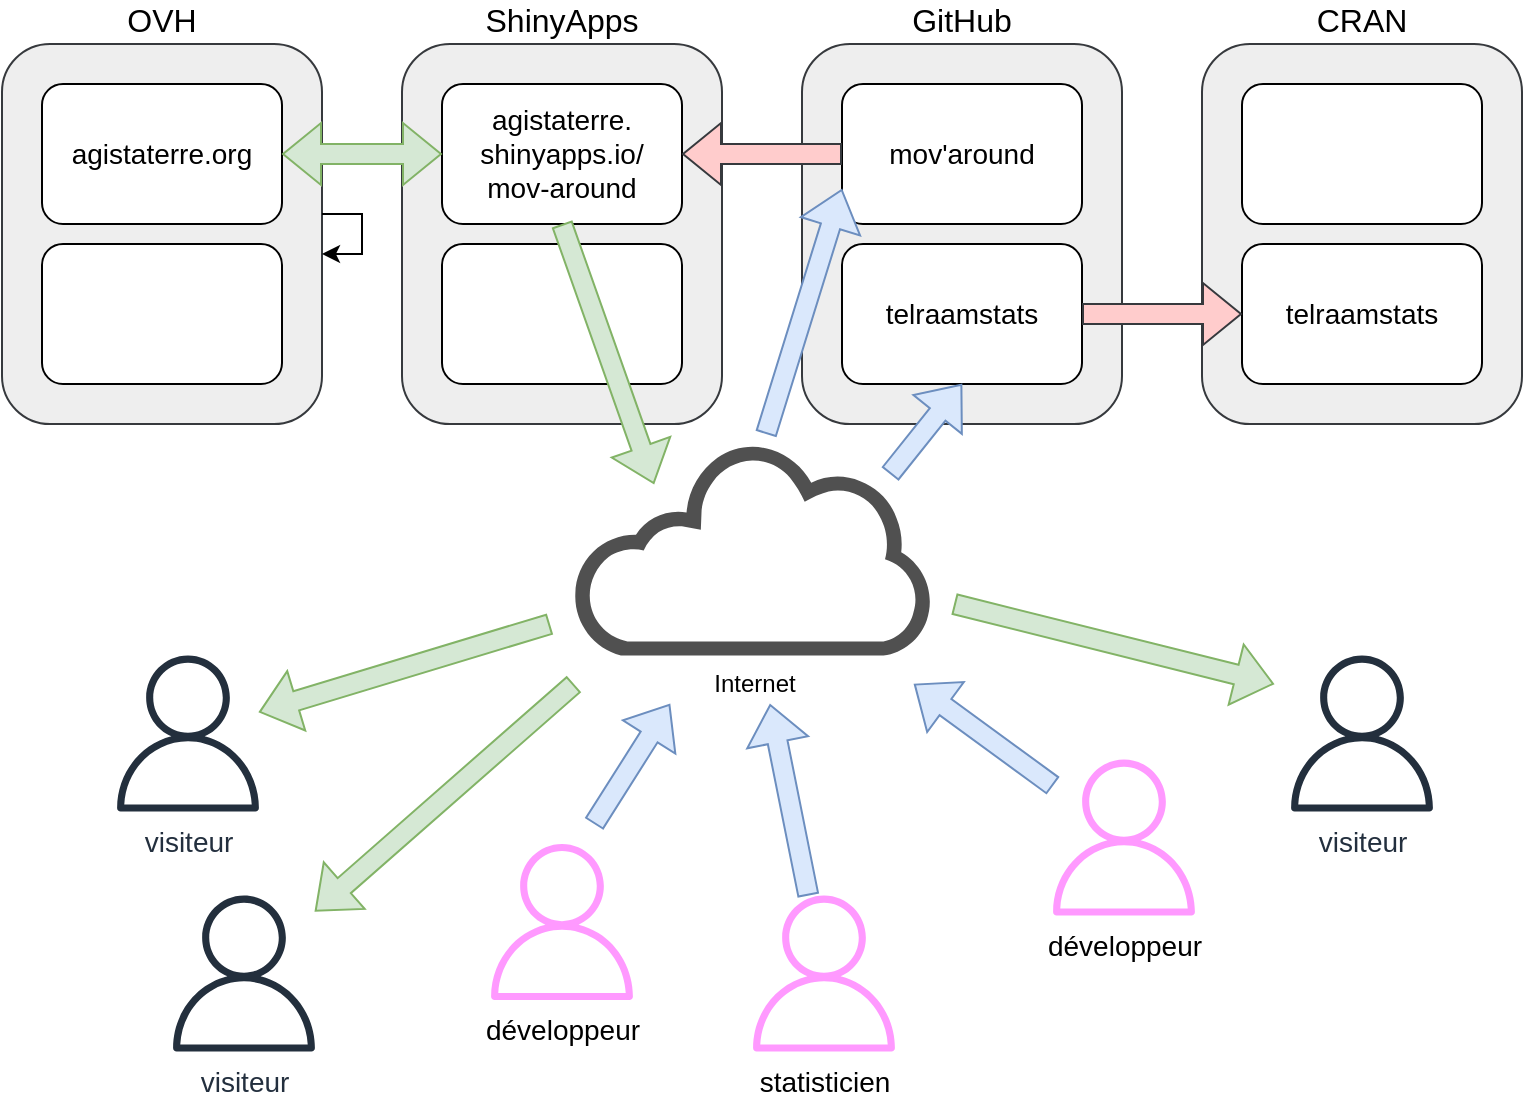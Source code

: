 <mxfile version="24.5.4" type="github">
  <diagram name="Page-1" id="hQEilaXgizULaI6QBG9z">
    <mxGraphModel dx="1509" dy="913" grid="1" gridSize="10" guides="1" tooltips="1" connect="1" arrows="1" fold="1" page="1" pageScale="1" pageWidth="1169" pageHeight="827" math="0" shadow="0">
      <root>
        <mxCell id="0" />
        <mxCell id="1" parent="0" />
        <mxCell id="Owrh4RQa9ovqg1137MUO-1" value="CRAN" style="rounded=1;whiteSpace=wrap;html=1;labelPosition=center;verticalLabelPosition=top;align=center;verticalAlign=bottom;fillColor=#eeeeee;strokeColor=#36393d;fontSize=16;" parent="1" vertex="1">
          <mxGeometry x="634" y="40" width="160" height="190" as="geometry" />
        </mxCell>
        <mxCell id="Owrh4RQa9ovqg1137MUO-3" value="Internet" style="sketch=0;pointerEvents=1;shadow=0;dashed=0;html=1;strokeColor=none;fillColor=#505050;labelPosition=center;verticalLabelPosition=bottom;outlineConnect=0;verticalAlign=top;align=center;shape=mxgraph.office.clouds.cloud;" parent="1" vertex="1">
          <mxGeometry x="320" y="240" width="180.82" height="105.8" as="geometry" />
        </mxCell>
        <mxCell id="Owrh4RQa9ovqg1137MUO-4" value="" style="rounded=1;whiteSpace=wrap;html=1;" parent="1" vertex="1">
          <mxGeometry x="654" y="60" width="120" height="70" as="geometry" />
        </mxCell>
        <mxCell id="Owrh4RQa9ovqg1137MUO-5" value="telraamstats" style="rounded=1;whiteSpace=wrap;html=1;fontSize=14;" parent="1" vertex="1">
          <mxGeometry x="654" y="140" width="120" height="70" as="geometry" />
        </mxCell>
        <mxCell id="Owrh4RQa9ovqg1137MUO-6" value="GitHub" style="rounded=1;whiteSpace=wrap;html=1;labelPosition=center;verticalLabelPosition=top;align=center;verticalAlign=bottom;fillColor=#eeeeee;strokeColor=#36393d;fontSize=16;" parent="1" vertex="1">
          <mxGeometry x="434" y="40" width="160" height="190" as="geometry" />
        </mxCell>
        <mxCell id="Owrh4RQa9ovqg1137MUO-7" value="mov&#39;around" style="rounded=1;whiteSpace=wrap;html=1;fontSize=14;" parent="1" vertex="1">
          <mxGeometry x="454" y="60" width="120" height="70" as="geometry" />
        </mxCell>
        <mxCell id="Owrh4RQa9ovqg1137MUO-8" value="telraamstats" style="rounded=1;whiteSpace=wrap;html=1;fontSize=14;" parent="1" vertex="1">
          <mxGeometry x="454" y="140" width="120" height="70" as="geometry" />
        </mxCell>
        <mxCell id="Owrh4RQa9ovqg1137MUO-9" value="ShinyApps" style="rounded=1;whiteSpace=wrap;html=1;labelPosition=center;verticalLabelPosition=top;align=center;verticalAlign=bottom;fillColor=#eeeeee;strokeColor=#36393d;fontSize=16;" parent="1" vertex="1">
          <mxGeometry x="234" y="40" width="160" height="190" as="geometry" />
        </mxCell>
        <mxCell id="Owrh4RQa9ovqg1137MUO-10" value="agistaterre.&lt;br&gt;shinyapps.io/&lt;br&gt;mov-around" style="rounded=1;whiteSpace=wrap;html=1;fontSize=14;" parent="1" vertex="1">
          <mxGeometry x="254" y="60" width="120" height="70" as="geometry" />
        </mxCell>
        <mxCell id="Owrh4RQa9ovqg1137MUO-11" value="" style="rounded=1;whiteSpace=wrap;html=1;fontSize=14;" parent="1" vertex="1">
          <mxGeometry x="254" y="140" width="120" height="70" as="geometry" />
        </mxCell>
        <mxCell id="Owrh4RQa9ovqg1137MUO-13" value="OVH" style="rounded=1;whiteSpace=wrap;html=1;labelPosition=center;verticalLabelPosition=top;align=center;verticalAlign=bottom;fillColor=#eeeeee;strokeColor=#36393d;fontSize=16;" parent="1" vertex="1">
          <mxGeometry x="34" y="40" width="160" height="190" as="geometry" />
        </mxCell>
        <mxCell id="Owrh4RQa9ovqg1137MUO-14" value="agistaterre.org" style="rounded=1;whiteSpace=wrap;html=1;fontSize=14;" parent="1" vertex="1">
          <mxGeometry x="54" y="60" width="120" height="70" as="geometry" />
        </mxCell>
        <mxCell id="Owrh4RQa9ovqg1137MUO-15" value="" style="rounded=1;whiteSpace=wrap;html=1;fontSize=14;" parent="1" vertex="1">
          <mxGeometry x="54" y="140" width="120" height="70" as="geometry" />
        </mxCell>
        <mxCell id="Owrh4RQa9ovqg1137MUO-16" value="visiteur" style="sketch=0;outlineConnect=0;fontColor=#232F3E;gradientColor=none;fillColor=#232F3D;strokeColor=none;dashed=0;verticalLabelPosition=bottom;verticalAlign=top;align=center;html=1;fontSize=14;fontStyle=0;aspect=fixed;pointerEvents=1;shape=mxgraph.aws4.user;" parent="1" vertex="1">
          <mxGeometry x="88" y="345.8" width="78" height="78" as="geometry" />
        </mxCell>
        <mxCell id="Owrh4RQa9ovqg1137MUO-17" value="développeur" style="sketch=0;outlineConnect=0;dashed=0;verticalLabelPosition=bottom;verticalAlign=top;align=center;html=1;fontSize=14;fontStyle=0;aspect=fixed;pointerEvents=1;shape=mxgraph.aws4.user;fillColor=#FF99FF;strokeColor=#ae4132;" parent="1" vertex="1">
          <mxGeometry x="275" y="440" width="78" height="78" as="geometry" />
        </mxCell>
        <mxCell id="Owrh4RQa9ovqg1137MUO-18" value="visiteur" style="sketch=0;outlineConnect=0;fontColor=#232F3E;gradientColor=none;fillColor=#232F3D;strokeColor=none;dashed=0;verticalLabelPosition=bottom;verticalAlign=top;align=center;html=1;fontSize=14;fontStyle=0;aspect=fixed;pointerEvents=1;shape=mxgraph.aws4.user;" parent="1" vertex="1">
          <mxGeometry x="116" y="465.8" width="78" height="78" as="geometry" />
        </mxCell>
        <mxCell id="Owrh4RQa9ovqg1137MUO-19" value="statisticien" style="sketch=0;outlineConnect=0;dashed=0;verticalLabelPosition=bottom;verticalAlign=top;align=center;html=1;fontSize=14;fontStyle=0;aspect=fixed;pointerEvents=1;shape=mxgraph.aws4.user;fillColor=#FF99FF;strokeColor=#ae4132;" parent="1" vertex="1">
          <mxGeometry x="406" y="465.8" width="78" height="78" as="geometry" />
        </mxCell>
        <mxCell id="Owrh4RQa9ovqg1137MUO-20" value="développeur" style="sketch=0;outlineConnect=0;dashed=0;verticalLabelPosition=bottom;verticalAlign=top;align=center;html=1;fontSize=14;fontStyle=0;aspect=fixed;pointerEvents=1;shape=mxgraph.aws4.user;fillColor=#FF99FF;strokeWidth=1;shadow=0;strokeColor=#ae4132;" parent="1" vertex="1">
          <mxGeometry x="556" y="397.8" width="78" height="78" as="geometry" />
        </mxCell>
        <mxCell id="Owrh4RQa9ovqg1137MUO-21" value="visiteur" style="sketch=0;outlineConnect=0;fontColor=#232F3E;gradientColor=none;fillColor=#232F3D;strokeColor=none;dashed=0;verticalLabelPosition=bottom;verticalAlign=top;align=center;html=1;fontSize=14;fontStyle=0;aspect=fixed;pointerEvents=1;shape=mxgraph.aws4.user;" parent="1" vertex="1">
          <mxGeometry x="675" y="345.8" width="78" height="78" as="geometry" />
        </mxCell>
        <mxCell id="hYnX8qKfr4dlrdNgbWZY-2" value="" style="shape=flexArrow;endArrow=classic;html=1;rounded=0;exitX=0;exitY=0.5;exitDx=0;exitDy=0;entryX=1;entryY=0.5;entryDx=0;entryDy=0;fillColor=#ffcccc;strokeColor=#36393d;" edge="1" parent="1" source="Owrh4RQa9ovqg1137MUO-7" target="Owrh4RQa9ovqg1137MUO-10">
          <mxGeometry width="50" height="50" relative="1" as="geometry">
            <mxPoint x="404" y="120" as="sourcePoint" />
            <mxPoint x="454" y="70" as="targetPoint" />
          </mxGeometry>
        </mxCell>
        <mxCell id="hYnX8qKfr4dlrdNgbWZY-3" value="" style="shape=flexArrow;endArrow=classic;html=1;rounded=0;fillColor=#dae8fc;strokeColor=#6c8ebf;fontSize=14;" edge="1" parent="1" source="Owrh4RQa9ovqg1137MUO-20">
          <mxGeometry width="50" height="50" relative="1" as="geometry">
            <mxPoint x="556" y="480" as="sourcePoint" />
            <mxPoint x="490" y="360" as="targetPoint" />
          </mxGeometry>
        </mxCell>
        <mxCell id="hYnX8qKfr4dlrdNgbWZY-4" value="" style="shape=flexArrow;endArrow=classic;html=1;rounded=0;fillColor=#dae8fc;strokeColor=#6c8ebf;fontSize=14;" edge="1" parent="1">
          <mxGeometry width="50" height="50" relative="1" as="geometry">
            <mxPoint x="330" y="430" as="sourcePoint" />
            <mxPoint x="368" y="370" as="targetPoint" />
          </mxGeometry>
        </mxCell>
        <mxCell id="hYnX8qKfr4dlrdNgbWZY-5" value="" style="shape=flexArrow;endArrow=classic;html=1;rounded=0;fillColor=#dae8fc;strokeColor=#6c8ebf;fontSize=14;" edge="1" parent="1" source="Owrh4RQa9ovqg1137MUO-19">
          <mxGeometry width="50" height="50" relative="1" as="geometry">
            <mxPoint x="438" y="540" as="sourcePoint" />
            <mxPoint x="418" y="370" as="targetPoint" />
          </mxGeometry>
        </mxCell>
        <mxCell id="hYnX8qKfr4dlrdNgbWZY-6" value="" style="shape=flexArrow;endArrow=classic;html=1;rounded=0;fillColor=#dae8fc;strokeColor=#6c8ebf;entryX=0.5;entryY=1;entryDx=0;entryDy=0;" edge="1" parent="1" target="Owrh4RQa9ovqg1137MUO-8">
          <mxGeometry width="50" height="50" relative="1" as="geometry">
            <mxPoint x="478" y="255" as="sourcePoint" />
            <mxPoint x="400" y="230" as="targetPoint" />
          </mxGeometry>
        </mxCell>
        <mxCell id="hYnX8qKfr4dlrdNgbWZY-7" value="" style="shape=flexArrow;endArrow=classic;html=1;rounded=0;fillColor=#dae8fc;strokeColor=#6c8ebf;entryX=0;entryY=0.75;entryDx=0;entryDy=0;" edge="1" parent="1" target="Owrh4RQa9ovqg1137MUO-7">
          <mxGeometry width="50" height="50" relative="1" as="geometry">
            <mxPoint x="416" y="235" as="sourcePoint" />
            <mxPoint x="478" y="210" as="targetPoint" />
          </mxGeometry>
        </mxCell>
        <mxCell id="hYnX8qKfr4dlrdNgbWZY-8" value="" style="shape=flexArrow;endArrow=classic;startArrow=classic;html=1;rounded=0;fillColor=#d5e8d4;strokeColor=#82b366;exitX=1;exitY=0.5;exitDx=0;exitDy=0;" edge="1" parent="1" source="Owrh4RQa9ovqg1137MUO-14" target="Owrh4RQa9ovqg1137MUO-10">
          <mxGeometry width="100" height="100" relative="1" as="geometry">
            <mxPoint x="174" y="440" as="sourcePoint" />
            <mxPoint x="274" y="340" as="targetPoint" />
          </mxGeometry>
        </mxCell>
        <mxCell id="hYnX8qKfr4dlrdNgbWZY-9" value="" style="shape=flexArrow;endArrow=classic;html=1;rounded=0;exitX=0.5;exitY=1;exitDx=0;exitDy=0;fillColor=#d5e8d4;strokeColor=#82b366;" edge="1" parent="1" source="Owrh4RQa9ovqg1137MUO-10">
          <mxGeometry width="50" height="50" relative="1" as="geometry">
            <mxPoint x="330" y="410" as="sourcePoint" />
            <mxPoint x="360" y="260" as="targetPoint" />
          </mxGeometry>
        </mxCell>
        <mxCell id="hYnX8qKfr4dlrdNgbWZY-10" value="" style="shape=flexArrow;endArrow=classic;html=1;rounded=0;fillColor=#d5e8d4;strokeColor=#82b366;fontSize=14;" edge="1" parent="1" target="Owrh4RQa9ovqg1137MUO-16">
          <mxGeometry width="50" height="50" relative="1" as="geometry">
            <mxPoint x="308" y="330" as="sourcePoint" />
            <mxPoint x="128" y="420" as="targetPoint" />
          </mxGeometry>
        </mxCell>
        <mxCell id="hYnX8qKfr4dlrdNgbWZY-11" value="" style="shape=flexArrow;endArrow=classic;html=1;rounded=0;fillColor=#d5e8d4;strokeColor=#82b366;fontSize=14;" edge="1" parent="1" target="Owrh4RQa9ovqg1137MUO-18">
          <mxGeometry width="50" height="50" relative="1" as="geometry">
            <mxPoint x="320" y="360" as="sourcePoint" />
            <mxPoint x="164" y="461" as="targetPoint" />
          </mxGeometry>
        </mxCell>
        <mxCell id="hYnX8qKfr4dlrdNgbWZY-12" value="" style="shape=flexArrow;endArrow=classic;html=1;rounded=0;fillColor=#d5e8d4;strokeColor=#82b366;fontSize=14;" edge="1" parent="1">
          <mxGeometry width="50" height="50" relative="1" as="geometry">
            <mxPoint x="510" y="320" as="sourcePoint" />
            <mxPoint x="670" y="360" as="targetPoint" />
          </mxGeometry>
        </mxCell>
        <mxCell id="hYnX8qKfr4dlrdNgbWZY-13" value="" style="shape=flexArrow;endArrow=classic;html=1;rounded=0;exitX=1;exitY=0.5;exitDx=0;exitDy=0;entryX=0;entryY=0.5;entryDx=0;entryDy=0;fillColor=#ffcccc;strokeColor=#36393d;" edge="1" parent="1" source="Owrh4RQa9ovqg1137MUO-8" target="Owrh4RQa9ovqg1137MUO-5">
          <mxGeometry width="50" height="50" relative="1" as="geometry">
            <mxPoint x="640" y="230" as="sourcePoint" />
            <mxPoint x="560" y="230" as="targetPoint" />
          </mxGeometry>
        </mxCell>
        <mxCell id="hYnX8qKfr4dlrdNgbWZY-14" style="edgeStyle=orthogonalEdgeStyle;rounded=0;orthogonalLoop=1;jettySize=auto;html=1;" edge="1" parent="1" source="Owrh4RQa9ovqg1137MUO-13" target="Owrh4RQa9ovqg1137MUO-13">
          <mxGeometry relative="1" as="geometry" />
        </mxCell>
      </root>
    </mxGraphModel>
  </diagram>
</mxfile>
